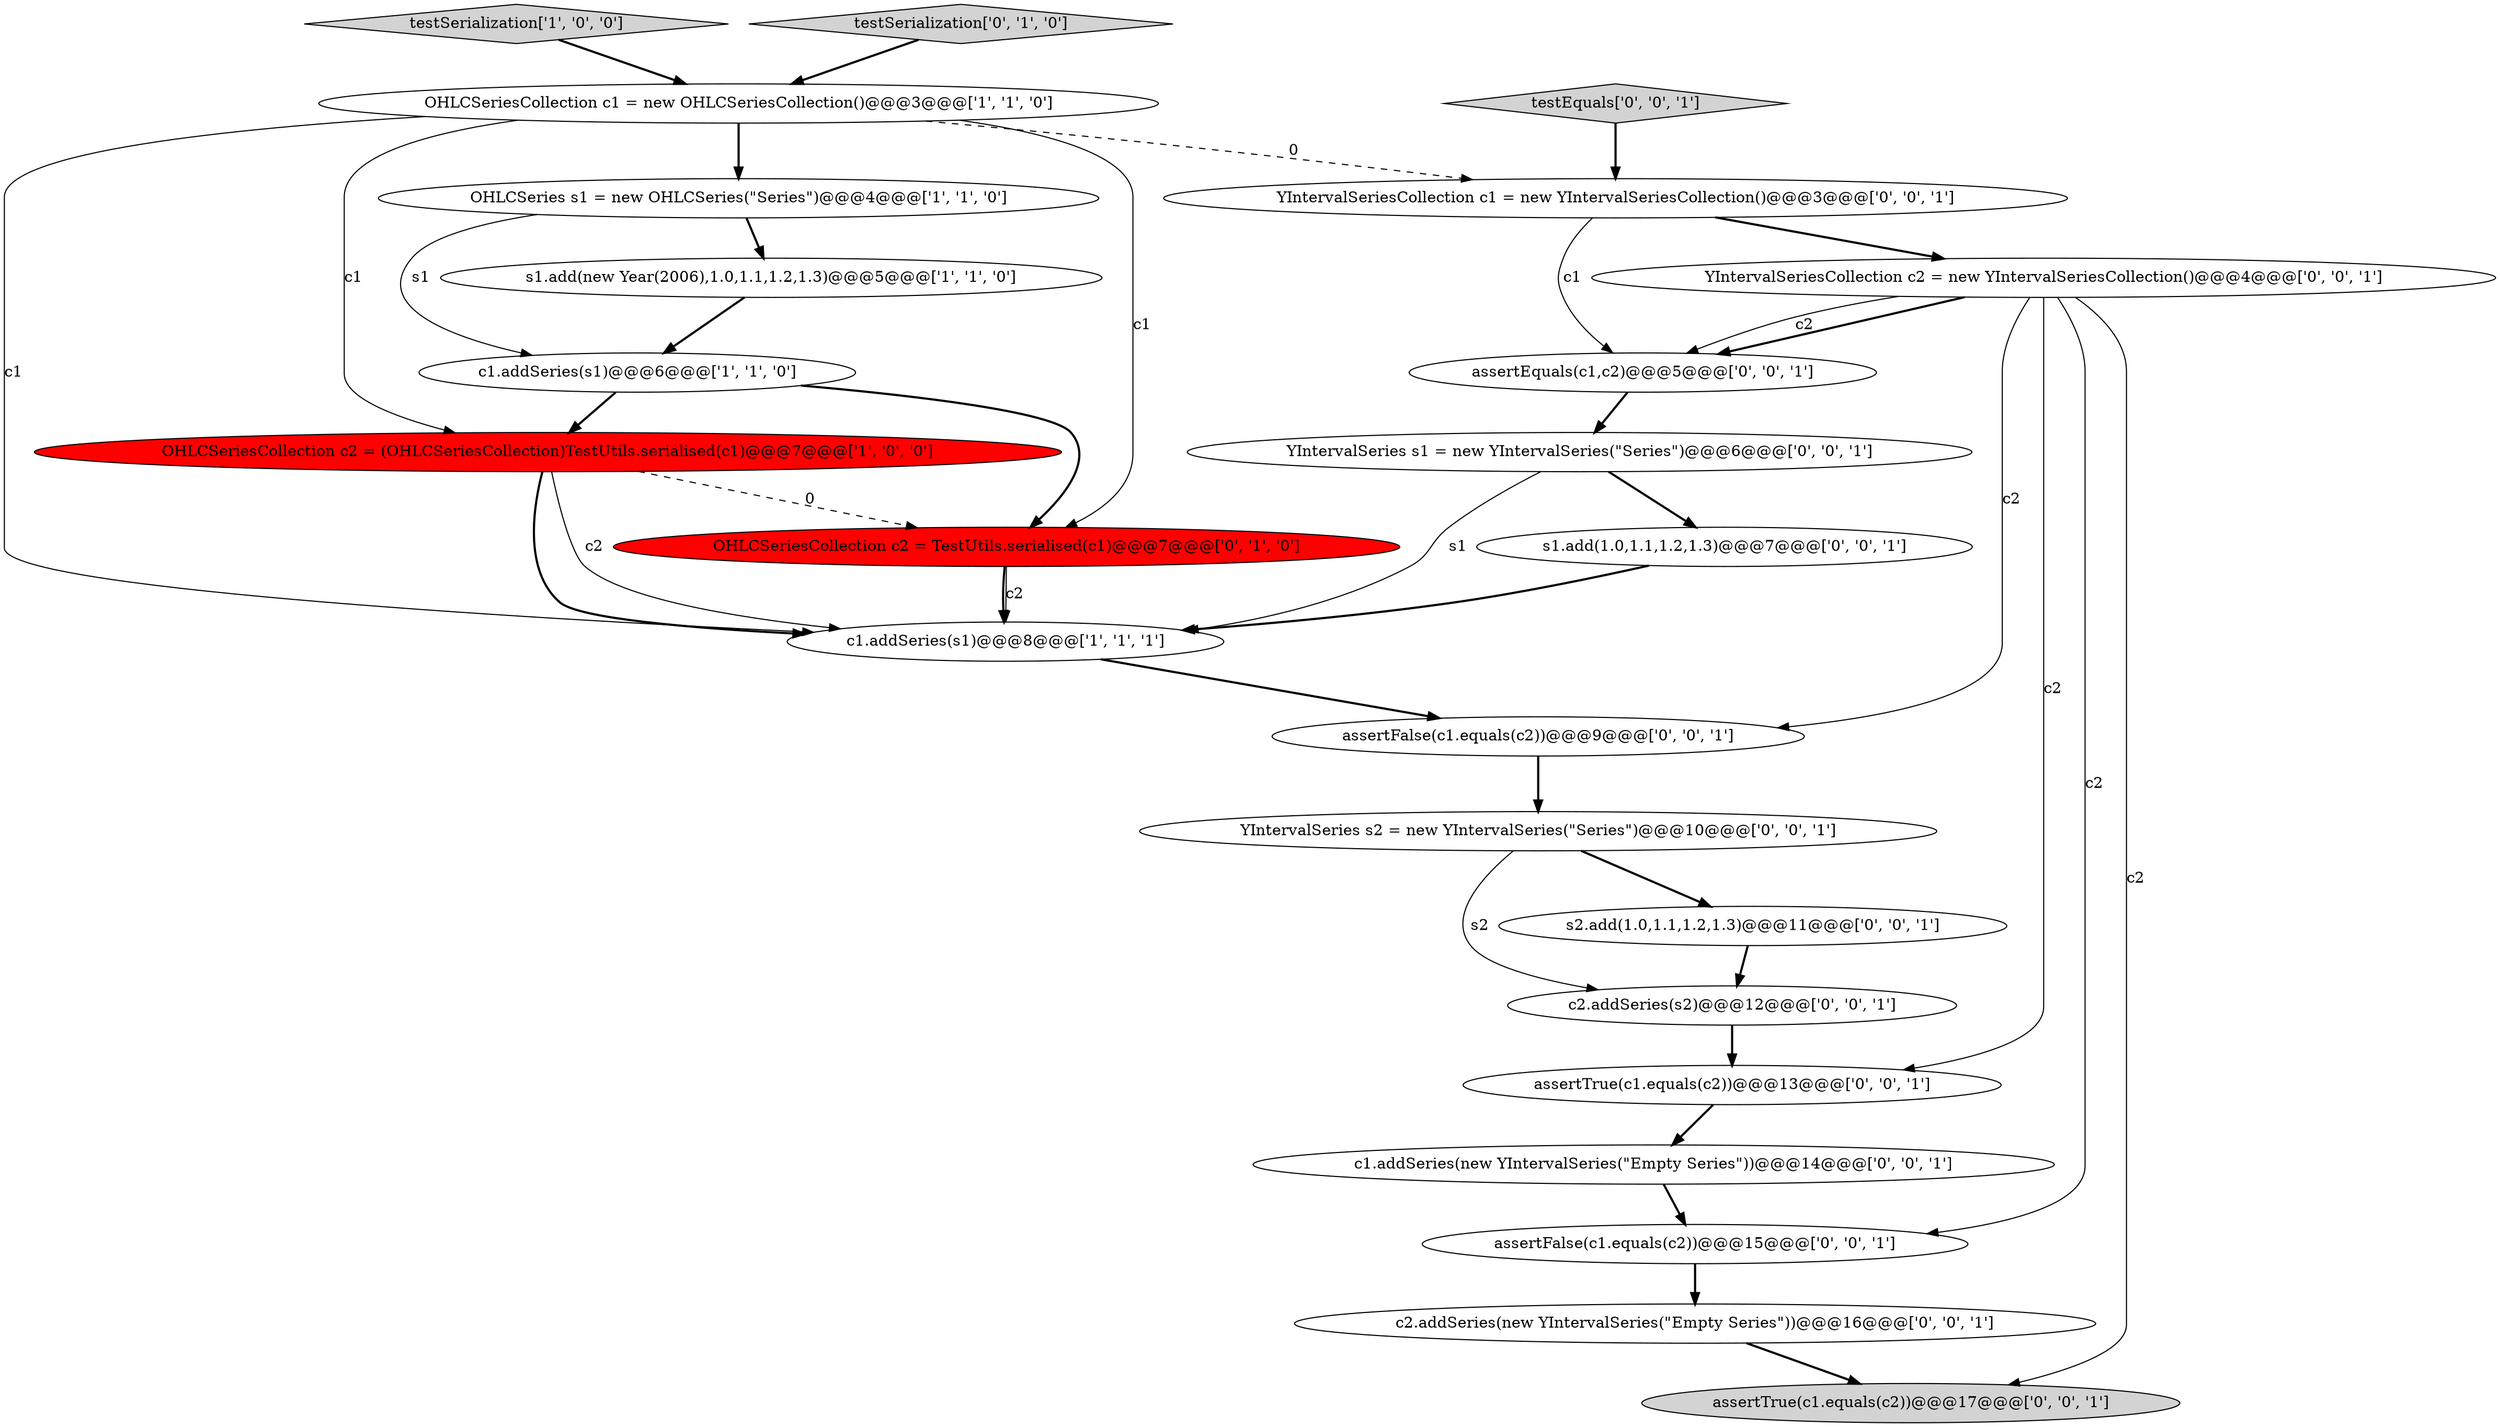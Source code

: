 digraph {
1 [style = filled, label = "testSerialization['1', '0', '0']", fillcolor = lightgray, shape = diamond image = "AAA0AAABBB1BBB"];
18 [style = filled, label = "assertFalse(c1.equals(c2))@@@9@@@['0', '0', '1']", fillcolor = white, shape = ellipse image = "AAA0AAABBB3BBB"];
0 [style = filled, label = "c1.addSeries(s1)@@@6@@@['1', '1', '0']", fillcolor = white, shape = ellipse image = "AAA0AAABBB1BBB"];
19 [style = filled, label = "YIntervalSeries s1 = new YIntervalSeries(\"Series\")@@@6@@@['0', '0', '1']", fillcolor = white, shape = ellipse image = "AAA0AAABBB3BBB"];
3 [style = filled, label = "OHLCSeriesCollection c1 = new OHLCSeriesCollection()@@@3@@@['1', '1', '0']", fillcolor = white, shape = ellipse image = "AAA0AAABBB1BBB"];
17 [style = filled, label = "testEquals['0', '0', '1']", fillcolor = lightgray, shape = diamond image = "AAA0AAABBB3BBB"];
20 [style = filled, label = "assertTrue(c1.equals(c2))@@@17@@@['0', '0', '1']", fillcolor = lightgray, shape = ellipse image = "AAA0AAABBB3BBB"];
5 [style = filled, label = "OHLCSeries s1 = new OHLCSeries(\"Series\")@@@4@@@['1', '1', '0']", fillcolor = white, shape = ellipse image = "AAA0AAABBB1BBB"];
12 [style = filled, label = "c1.addSeries(new YIntervalSeries(\"Empty Series\"))@@@14@@@['0', '0', '1']", fillcolor = white, shape = ellipse image = "AAA0AAABBB3BBB"];
7 [style = filled, label = "OHLCSeriesCollection c2 = TestUtils.serialised(c1)@@@7@@@['0', '1', '0']", fillcolor = red, shape = ellipse image = "AAA1AAABBB2BBB"];
23 [style = filled, label = "c2.addSeries(s2)@@@12@@@['0', '0', '1']", fillcolor = white, shape = ellipse image = "AAA0AAABBB3BBB"];
16 [style = filled, label = "s2.add(1.0,1.1,1.2,1.3)@@@11@@@['0', '0', '1']", fillcolor = white, shape = ellipse image = "AAA0AAABBB3BBB"];
15 [style = filled, label = "c2.addSeries(new YIntervalSeries(\"Empty Series\"))@@@16@@@['0', '0', '1']", fillcolor = white, shape = ellipse image = "AAA0AAABBB3BBB"];
6 [style = filled, label = "c1.addSeries(s1)@@@8@@@['1', '1', '1']", fillcolor = white, shape = ellipse image = "AAA0AAABBB1BBB"];
11 [style = filled, label = "assertEquals(c1,c2)@@@5@@@['0', '0', '1']", fillcolor = white, shape = ellipse image = "AAA0AAABBB3BBB"];
10 [style = filled, label = "s1.add(1.0,1.1,1.2,1.3)@@@7@@@['0', '0', '1']", fillcolor = white, shape = ellipse image = "AAA0AAABBB3BBB"];
13 [style = filled, label = "assertFalse(c1.equals(c2))@@@15@@@['0', '0', '1']", fillcolor = white, shape = ellipse image = "AAA0AAABBB3BBB"];
4 [style = filled, label = "s1.add(new Year(2006),1.0,1.1,1.2,1.3)@@@5@@@['1', '1', '0']", fillcolor = white, shape = ellipse image = "AAA0AAABBB1BBB"];
14 [style = filled, label = "assertTrue(c1.equals(c2))@@@13@@@['0', '0', '1']", fillcolor = white, shape = ellipse image = "AAA0AAABBB3BBB"];
22 [style = filled, label = "YIntervalSeries s2 = new YIntervalSeries(\"Series\")@@@10@@@['0', '0', '1']", fillcolor = white, shape = ellipse image = "AAA0AAABBB3BBB"];
2 [style = filled, label = "OHLCSeriesCollection c2 = (OHLCSeriesCollection)TestUtils.serialised(c1)@@@7@@@['1', '0', '0']", fillcolor = red, shape = ellipse image = "AAA1AAABBB1BBB"];
8 [style = filled, label = "testSerialization['0', '1', '0']", fillcolor = lightgray, shape = diamond image = "AAA0AAABBB2BBB"];
9 [style = filled, label = "YIntervalSeriesCollection c2 = new YIntervalSeriesCollection()@@@4@@@['0', '0', '1']", fillcolor = white, shape = ellipse image = "AAA0AAABBB3BBB"];
21 [style = filled, label = "YIntervalSeriesCollection c1 = new YIntervalSeriesCollection()@@@3@@@['0', '0', '1']", fillcolor = white, shape = ellipse image = "AAA0AAABBB3BBB"];
7->6 [style = solid, label="c2"];
5->0 [style = solid, label="s1"];
3->2 [style = solid, label="c1"];
9->11 [style = bold, label=""];
21->11 [style = solid, label="c1"];
3->21 [style = dashed, label="0"];
22->16 [style = bold, label=""];
2->6 [style = bold, label=""];
6->18 [style = bold, label=""];
0->2 [style = bold, label=""];
8->3 [style = bold, label=""];
1->3 [style = bold, label=""];
19->10 [style = bold, label=""];
9->20 [style = solid, label="c2"];
16->23 [style = bold, label=""];
11->19 [style = bold, label=""];
2->7 [style = dashed, label="0"];
10->6 [style = bold, label=""];
4->0 [style = bold, label=""];
0->7 [style = bold, label=""];
23->14 [style = bold, label=""];
12->13 [style = bold, label=""];
9->18 [style = solid, label="c2"];
3->5 [style = bold, label=""];
21->9 [style = bold, label=""];
18->22 [style = bold, label=""];
9->11 [style = solid, label="c2"];
3->6 [style = solid, label="c1"];
15->20 [style = bold, label=""];
19->6 [style = solid, label="s1"];
14->12 [style = bold, label=""];
5->4 [style = bold, label=""];
7->6 [style = bold, label=""];
3->7 [style = solid, label="c1"];
9->14 [style = solid, label="c2"];
13->15 [style = bold, label=""];
9->13 [style = solid, label="c2"];
2->6 [style = solid, label="c2"];
17->21 [style = bold, label=""];
22->23 [style = solid, label="s2"];
}
